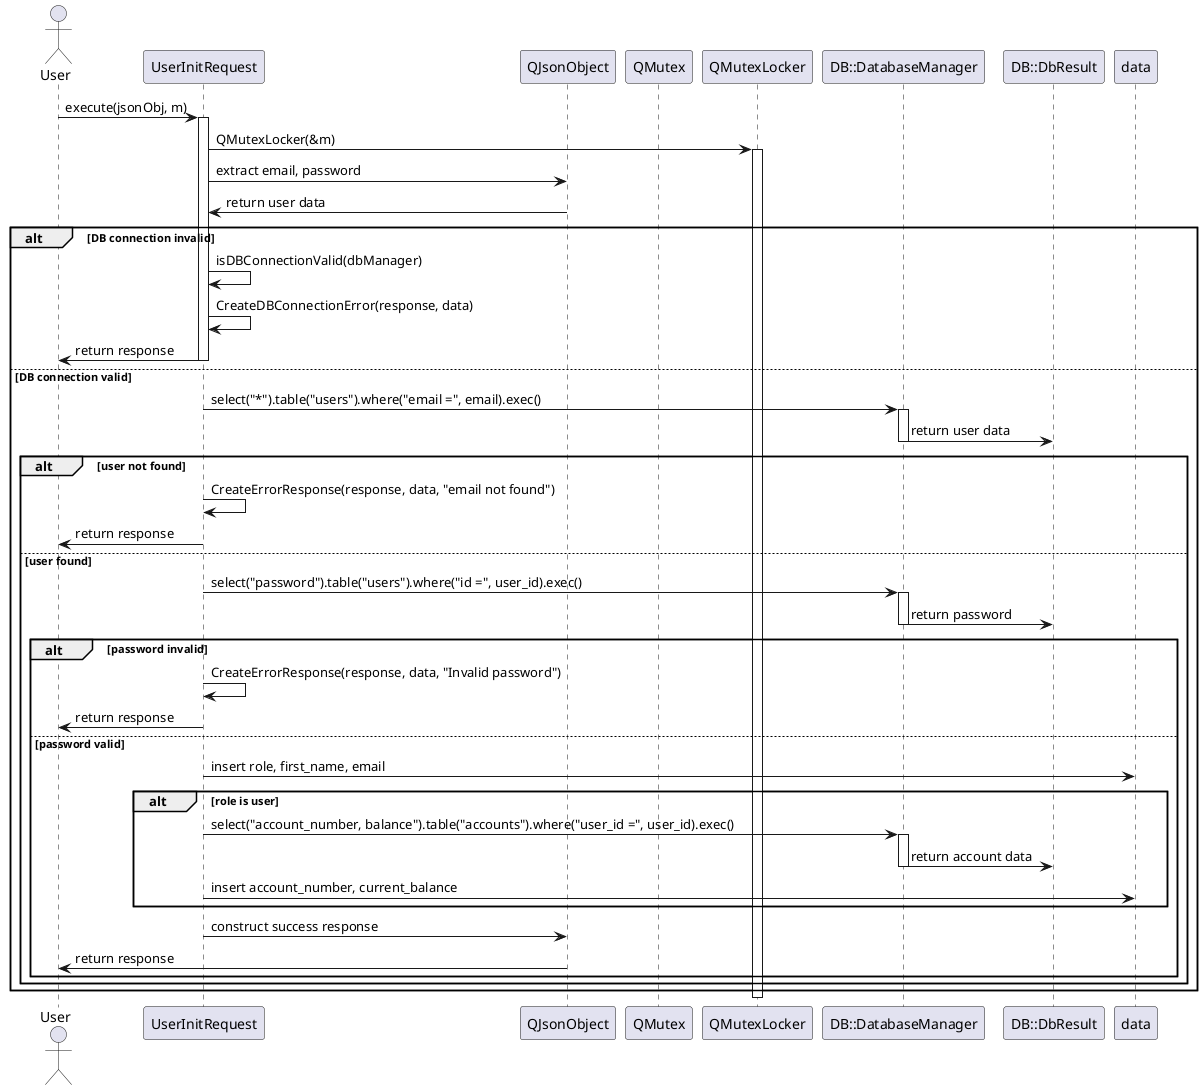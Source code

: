 @startuml
actor User
participant "UserInitRequest" as UIRequest
participant "QJsonObject" as JsonObj
participant "QMutex" as Mutex
participant "QMutexLocker" as Locker
participant "DB::DatabaseManager" as DB
participant "DB::DbResult" as Result

User -> UIRequest: execute(jsonObj, m)
activate UIRequest
UIRequest -> Locker: QMutexLocker(&m)
activate Locker
UIRequest -> JsonObj: extract email, password
JsonObj -> UIRequest: return user data

alt DB connection invalid
    UIRequest -> UIRequest: isDBConnectionValid(dbManager)
    UIRequest -> UIRequest: CreateDBConnectionError(response, data)
    UIRequest -> User: return response
    deactivate UIRequest
else DB connection valid
    UIRequest -> DB: select("*").table("users").where("email =", email).exec()
    activate DB
    DB -> Result: return user data
    deactivate DB

    alt user not found
        UIRequest -> UIRequest: CreateErrorResponse(response, data, "email not found")
        UIRequest -> User: return response
        deactivate UIRequest
    else user found
        UIRequest -> DB: select("password").table("users").where("id =", user_id).exec()
        activate DB
        DB -> Result: return password
        deactivate DB

        alt password invalid
            UIRequest -> UIRequest: CreateErrorResponse(response, data, "Invalid password")
            UIRequest -> User: return response
            deactivate UIRequest
        else password valid
            UIRequest -> data: insert role, first_name, email
            alt role is user
                UIRequest -> DB: select("account_number, balance").table("accounts").where("user_id =", user_id).exec()
                activate DB
                DB -> Result: return account data
                deactivate DB
                UIRequest -> data: insert account_number, current_balance
            end
			UIRequest -> JsonObj: construct success response
			JsonObj -> User: return response
        end
    end
end
deactivate Locker
@enduml